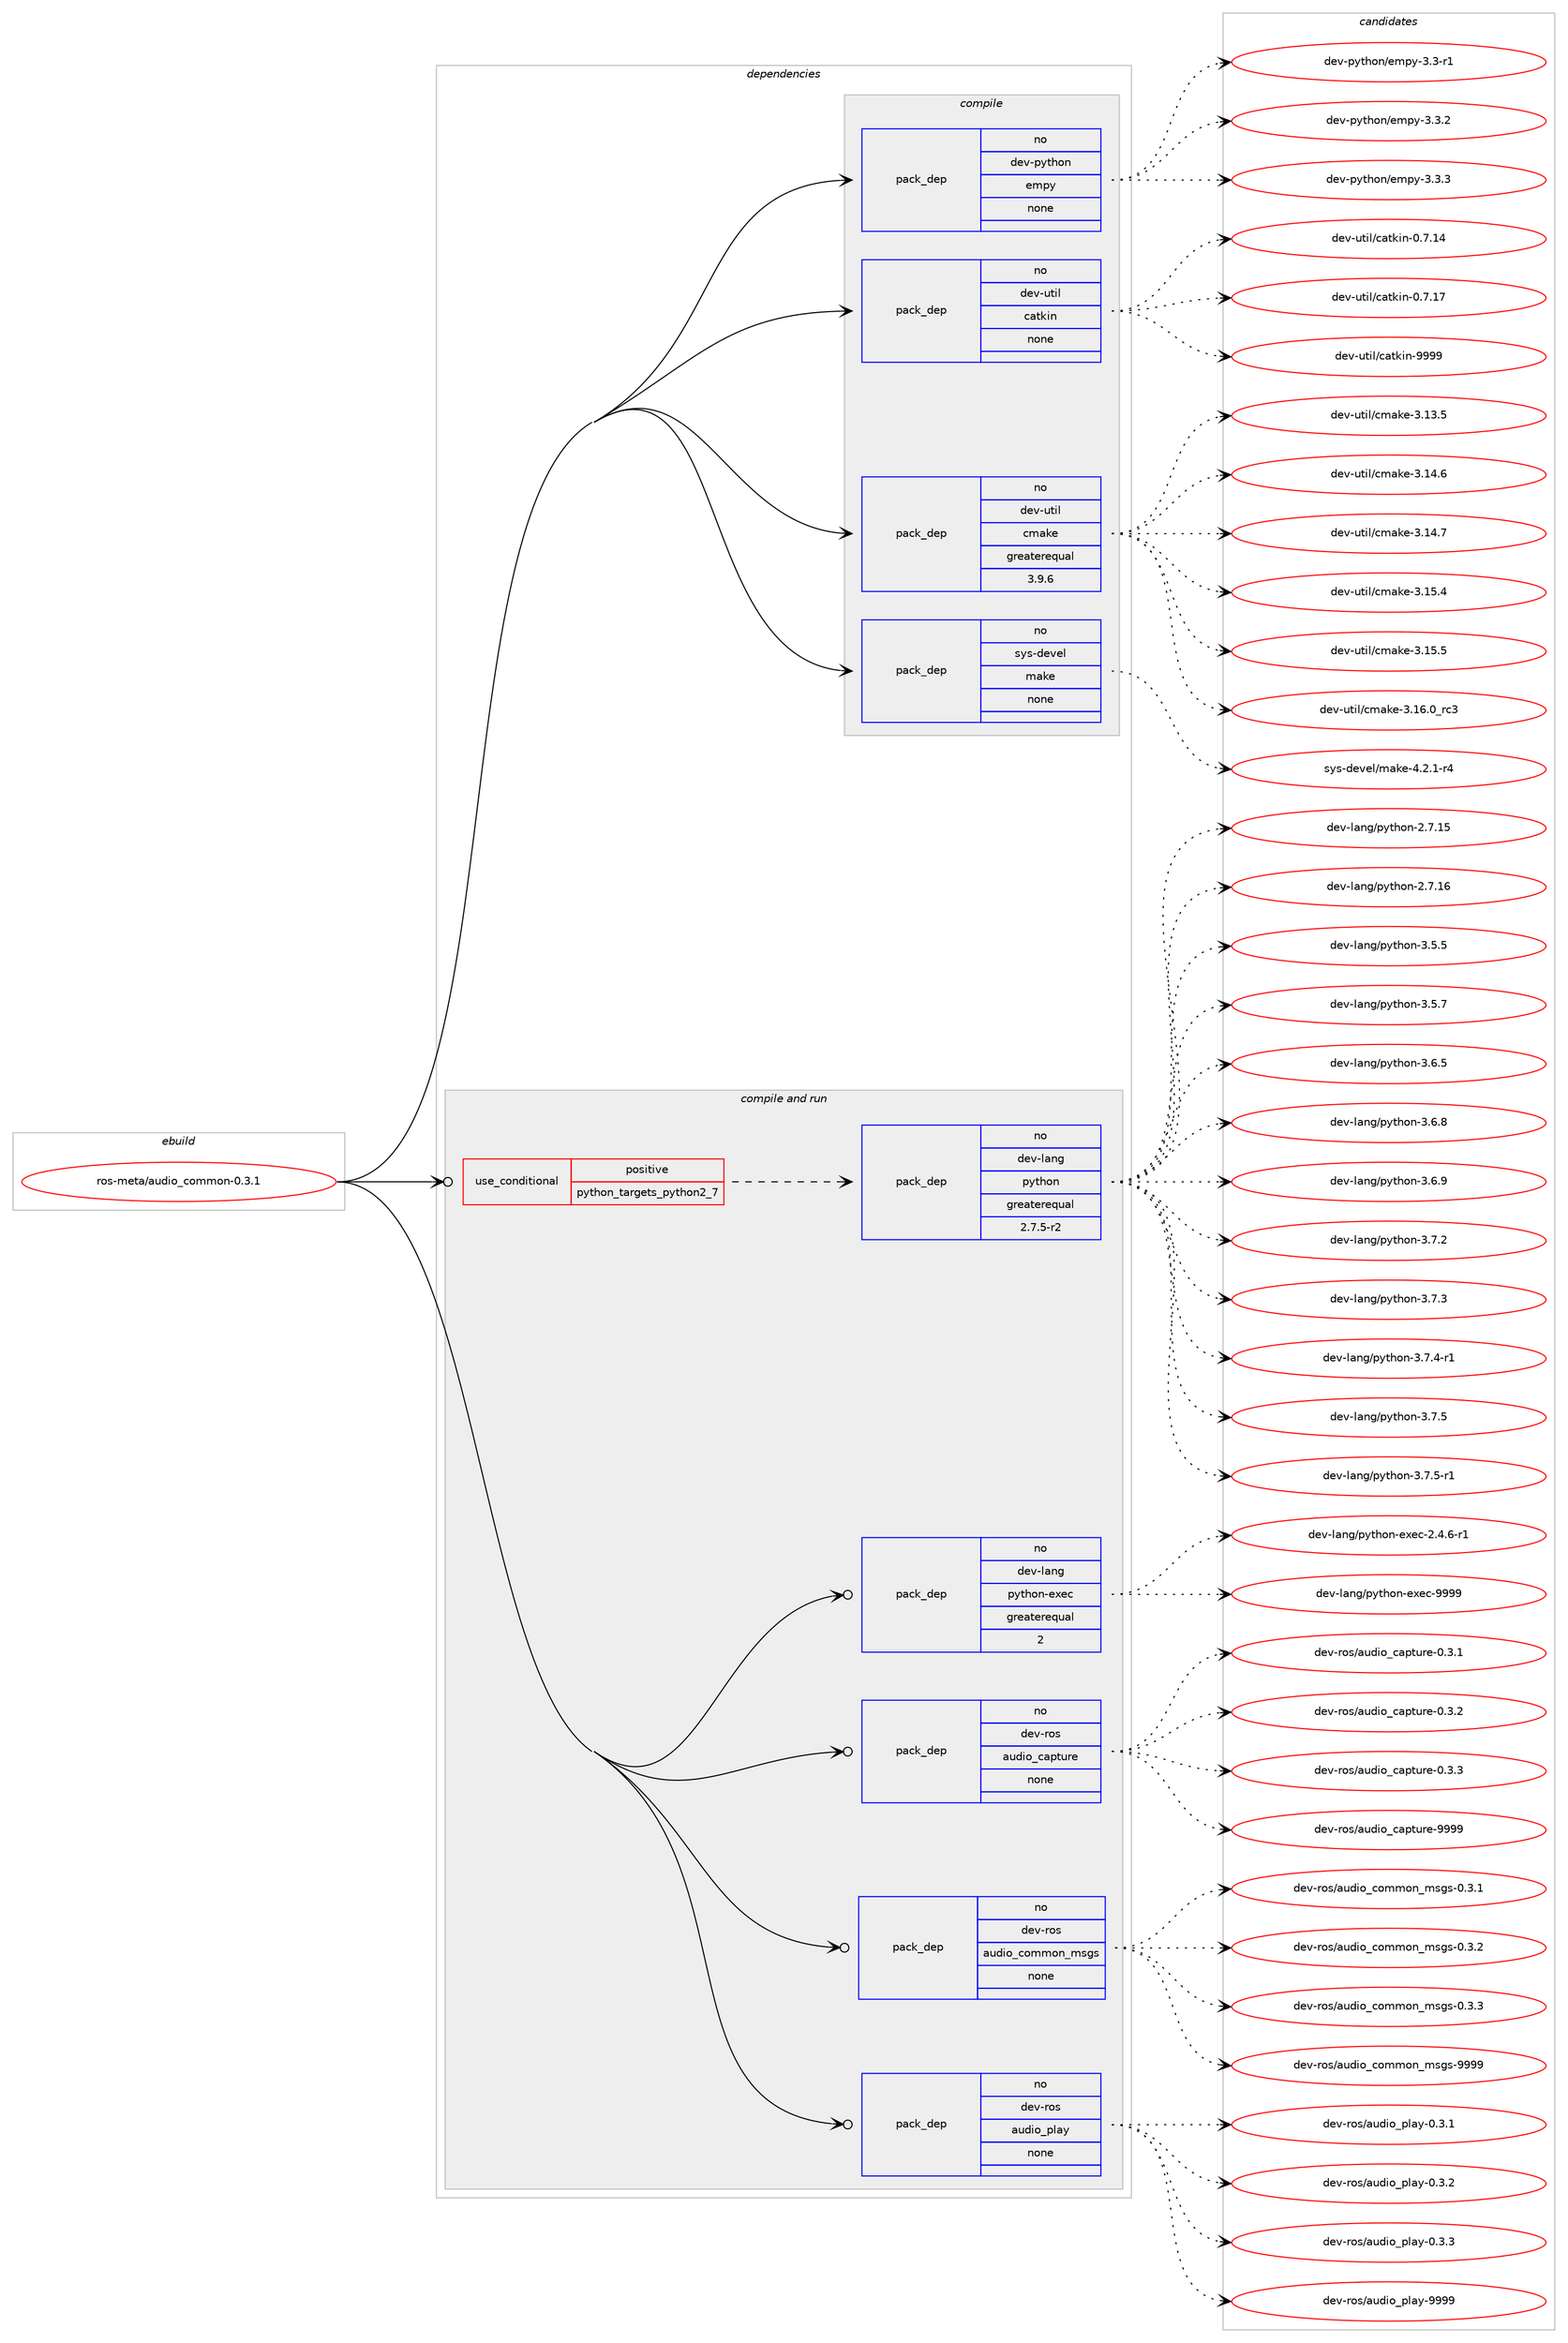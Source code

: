 digraph prolog {

# *************
# Graph options
# *************

newrank=true;
concentrate=true;
compound=true;
graph [rankdir=LR,fontname=Helvetica,fontsize=10,ranksep=1.5];#, ranksep=2.5, nodesep=0.2];
edge  [arrowhead=vee];
node  [fontname=Helvetica,fontsize=10];

# **********
# The ebuild
# **********

subgraph cluster_leftcol {
color=gray;
rank=same;
label=<<i>ebuild</i>>;
id [label="ros-meta/audio_common-0.3.1", color=red, width=4, href="../ros-meta/audio_common-0.3.1.svg"];
}

# ****************
# The dependencies
# ****************

subgraph cluster_midcol {
color=gray;
label=<<i>dependencies</i>>;
subgraph cluster_compile {
fillcolor="#eeeeee";
style=filled;
label=<<i>compile</i>>;
subgraph pack624730 {
dependency845960 [label=<<TABLE BORDER="0" CELLBORDER="1" CELLSPACING="0" CELLPADDING="4" WIDTH="220"><TR><TD ROWSPAN="6" CELLPADDING="30">pack_dep</TD></TR><TR><TD WIDTH="110">no</TD></TR><TR><TD>dev-python</TD></TR><TR><TD>empy</TD></TR><TR><TD>none</TD></TR><TR><TD></TD></TR></TABLE>>, shape=none, color=blue];
}
id:e -> dependency845960:w [weight=20,style="solid",arrowhead="vee"];
subgraph pack624731 {
dependency845961 [label=<<TABLE BORDER="0" CELLBORDER="1" CELLSPACING="0" CELLPADDING="4" WIDTH="220"><TR><TD ROWSPAN="6" CELLPADDING="30">pack_dep</TD></TR><TR><TD WIDTH="110">no</TD></TR><TR><TD>dev-util</TD></TR><TR><TD>catkin</TD></TR><TR><TD>none</TD></TR><TR><TD></TD></TR></TABLE>>, shape=none, color=blue];
}
id:e -> dependency845961:w [weight=20,style="solid",arrowhead="vee"];
subgraph pack624732 {
dependency845962 [label=<<TABLE BORDER="0" CELLBORDER="1" CELLSPACING="0" CELLPADDING="4" WIDTH="220"><TR><TD ROWSPAN="6" CELLPADDING="30">pack_dep</TD></TR><TR><TD WIDTH="110">no</TD></TR><TR><TD>dev-util</TD></TR><TR><TD>cmake</TD></TR><TR><TD>greaterequal</TD></TR><TR><TD>3.9.6</TD></TR></TABLE>>, shape=none, color=blue];
}
id:e -> dependency845962:w [weight=20,style="solid",arrowhead="vee"];
subgraph pack624733 {
dependency845963 [label=<<TABLE BORDER="0" CELLBORDER="1" CELLSPACING="0" CELLPADDING="4" WIDTH="220"><TR><TD ROWSPAN="6" CELLPADDING="30">pack_dep</TD></TR><TR><TD WIDTH="110">no</TD></TR><TR><TD>sys-devel</TD></TR><TR><TD>make</TD></TR><TR><TD>none</TD></TR><TR><TD></TD></TR></TABLE>>, shape=none, color=blue];
}
id:e -> dependency845963:w [weight=20,style="solid",arrowhead="vee"];
}
subgraph cluster_compileandrun {
fillcolor="#eeeeee";
style=filled;
label=<<i>compile and run</i>>;
subgraph cond206296 {
dependency845964 [label=<<TABLE BORDER="0" CELLBORDER="1" CELLSPACING="0" CELLPADDING="4"><TR><TD ROWSPAN="3" CELLPADDING="10">use_conditional</TD></TR><TR><TD>positive</TD></TR><TR><TD>python_targets_python2_7</TD></TR></TABLE>>, shape=none, color=red];
subgraph pack624734 {
dependency845965 [label=<<TABLE BORDER="0" CELLBORDER="1" CELLSPACING="0" CELLPADDING="4" WIDTH="220"><TR><TD ROWSPAN="6" CELLPADDING="30">pack_dep</TD></TR><TR><TD WIDTH="110">no</TD></TR><TR><TD>dev-lang</TD></TR><TR><TD>python</TD></TR><TR><TD>greaterequal</TD></TR><TR><TD>2.7.5-r2</TD></TR></TABLE>>, shape=none, color=blue];
}
dependency845964:e -> dependency845965:w [weight=20,style="dashed",arrowhead="vee"];
}
id:e -> dependency845964:w [weight=20,style="solid",arrowhead="odotvee"];
subgraph pack624735 {
dependency845966 [label=<<TABLE BORDER="0" CELLBORDER="1" CELLSPACING="0" CELLPADDING="4" WIDTH="220"><TR><TD ROWSPAN="6" CELLPADDING="30">pack_dep</TD></TR><TR><TD WIDTH="110">no</TD></TR><TR><TD>dev-lang</TD></TR><TR><TD>python-exec</TD></TR><TR><TD>greaterequal</TD></TR><TR><TD>2</TD></TR></TABLE>>, shape=none, color=blue];
}
id:e -> dependency845966:w [weight=20,style="solid",arrowhead="odotvee"];
subgraph pack624736 {
dependency845967 [label=<<TABLE BORDER="0" CELLBORDER="1" CELLSPACING="0" CELLPADDING="4" WIDTH="220"><TR><TD ROWSPAN="6" CELLPADDING="30">pack_dep</TD></TR><TR><TD WIDTH="110">no</TD></TR><TR><TD>dev-ros</TD></TR><TR><TD>audio_capture</TD></TR><TR><TD>none</TD></TR><TR><TD></TD></TR></TABLE>>, shape=none, color=blue];
}
id:e -> dependency845967:w [weight=20,style="solid",arrowhead="odotvee"];
subgraph pack624737 {
dependency845968 [label=<<TABLE BORDER="0" CELLBORDER="1" CELLSPACING="0" CELLPADDING="4" WIDTH="220"><TR><TD ROWSPAN="6" CELLPADDING="30">pack_dep</TD></TR><TR><TD WIDTH="110">no</TD></TR><TR><TD>dev-ros</TD></TR><TR><TD>audio_common_msgs</TD></TR><TR><TD>none</TD></TR><TR><TD></TD></TR></TABLE>>, shape=none, color=blue];
}
id:e -> dependency845968:w [weight=20,style="solid",arrowhead="odotvee"];
subgraph pack624738 {
dependency845969 [label=<<TABLE BORDER="0" CELLBORDER="1" CELLSPACING="0" CELLPADDING="4" WIDTH="220"><TR><TD ROWSPAN="6" CELLPADDING="30">pack_dep</TD></TR><TR><TD WIDTH="110">no</TD></TR><TR><TD>dev-ros</TD></TR><TR><TD>audio_play</TD></TR><TR><TD>none</TD></TR><TR><TD></TD></TR></TABLE>>, shape=none, color=blue];
}
id:e -> dependency845969:w [weight=20,style="solid",arrowhead="odotvee"];
}
subgraph cluster_run {
fillcolor="#eeeeee";
style=filled;
label=<<i>run</i>>;
}
}

# **************
# The candidates
# **************

subgraph cluster_choices {
rank=same;
color=gray;
label=<<i>candidates</i>>;

subgraph choice624730 {
color=black;
nodesep=1;
choice1001011184511212111610411111047101109112121455146514511449 [label="dev-python/empy-3.3-r1", color=red, width=4,href="../dev-python/empy-3.3-r1.svg"];
choice1001011184511212111610411111047101109112121455146514650 [label="dev-python/empy-3.3.2", color=red, width=4,href="../dev-python/empy-3.3.2.svg"];
choice1001011184511212111610411111047101109112121455146514651 [label="dev-python/empy-3.3.3", color=red, width=4,href="../dev-python/empy-3.3.3.svg"];
dependency845960:e -> choice1001011184511212111610411111047101109112121455146514511449:w [style=dotted,weight="100"];
dependency845960:e -> choice1001011184511212111610411111047101109112121455146514650:w [style=dotted,weight="100"];
dependency845960:e -> choice1001011184511212111610411111047101109112121455146514651:w [style=dotted,weight="100"];
}
subgraph choice624731 {
color=black;
nodesep=1;
choice1001011184511711610510847999711610710511045484655464952 [label="dev-util/catkin-0.7.14", color=red, width=4,href="../dev-util/catkin-0.7.14.svg"];
choice1001011184511711610510847999711610710511045484655464955 [label="dev-util/catkin-0.7.17", color=red, width=4,href="../dev-util/catkin-0.7.17.svg"];
choice100101118451171161051084799971161071051104557575757 [label="dev-util/catkin-9999", color=red, width=4,href="../dev-util/catkin-9999.svg"];
dependency845961:e -> choice1001011184511711610510847999711610710511045484655464952:w [style=dotted,weight="100"];
dependency845961:e -> choice1001011184511711610510847999711610710511045484655464955:w [style=dotted,weight="100"];
dependency845961:e -> choice100101118451171161051084799971161071051104557575757:w [style=dotted,weight="100"];
}
subgraph choice624732 {
color=black;
nodesep=1;
choice1001011184511711610510847991099710710145514649514653 [label="dev-util/cmake-3.13.5", color=red, width=4,href="../dev-util/cmake-3.13.5.svg"];
choice1001011184511711610510847991099710710145514649524654 [label="dev-util/cmake-3.14.6", color=red, width=4,href="../dev-util/cmake-3.14.6.svg"];
choice1001011184511711610510847991099710710145514649524655 [label="dev-util/cmake-3.14.7", color=red, width=4,href="../dev-util/cmake-3.14.7.svg"];
choice1001011184511711610510847991099710710145514649534652 [label="dev-util/cmake-3.15.4", color=red, width=4,href="../dev-util/cmake-3.15.4.svg"];
choice1001011184511711610510847991099710710145514649534653 [label="dev-util/cmake-3.15.5", color=red, width=4,href="../dev-util/cmake-3.15.5.svg"];
choice1001011184511711610510847991099710710145514649544648951149951 [label="dev-util/cmake-3.16.0_rc3", color=red, width=4,href="../dev-util/cmake-3.16.0_rc3.svg"];
dependency845962:e -> choice1001011184511711610510847991099710710145514649514653:w [style=dotted,weight="100"];
dependency845962:e -> choice1001011184511711610510847991099710710145514649524654:w [style=dotted,weight="100"];
dependency845962:e -> choice1001011184511711610510847991099710710145514649524655:w [style=dotted,weight="100"];
dependency845962:e -> choice1001011184511711610510847991099710710145514649534652:w [style=dotted,weight="100"];
dependency845962:e -> choice1001011184511711610510847991099710710145514649534653:w [style=dotted,weight="100"];
dependency845962:e -> choice1001011184511711610510847991099710710145514649544648951149951:w [style=dotted,weight="100"];
}
subgraph choice624733 {
color=black;
nodesep=1;
choice1151211154510010111810110847109971071014552465046494511452 [label="sys-devel/make-4.2.1-r4", color=red, width=4,href="../sys-devel/make-4.2.1-r4.svg"];
dependency845963:e -> choice1151211154510010111810110847109971071014552465046494511452:w [style=dotted,weight="100"];
}
subgraph choice624734 {
color=black;
nodesep=1;
choice10010111845108971101034711212111610411111045504655464953 [label="dev-lang/python-2.7.15", color=red, width=4,href="../dev-lang/python-2.7.15.svg"];
choice10010111845108971101034711212111610411111045504655464954 [label="dev-lang/python-2.7.16", color=red, width=4,href="../dev-lang/python-2.7.16.svg"];
choice100101118451089711010347112121116104111110455146534653 [label="dev-lang/python-3.5.5", color=red, width=4,href="../dev-lang/python-3.5.5.svg"];
choice100101118451089711010347112121116104111110455146534655 [label="dev-lang/python-3.5.7", color=red, width=4,href="../dev-lang/python-3.5.7.svg"];
choice100101118451089711010347112121116104111110455146544653 [label="dev-lang/python-3.6.5", color=red, width=4,href="../dev-lang/python-3.6.5.svg"];
choice100101118451089711010347112121116104111110455146544656 [label="dev-lang/python-3.6.8", color=red, width=4,href="../dev-lang/python-3.6.8.svg"];
choice100101118451089711010347112121116104111110455146544657 [label="dev-lang/python-3.6.9", color=red, width=4,href="../dev-lang/python-3.6.9.svg"];
choice100101118451089711010347112121116104111110455146554650 [label="dev-lang/python-3.7.2", color=red, width=4,href="../dev-lang/python-3.7.2.svg"];
choice100101118451089711010347112121116104111110455146554651 [label="dev-lang/python-3.7.3", color=red, width=4,href="../dev-lang/python-3.7.3.svg"];
choice1001011184510897110103471121211161041111104551465546524511449 [label="dev-lang/python-3.7.4-r1", color=red, width=4,href="../dev-lang/python-3.7.4-r1.svg"];
choice100101118451089711010347112121116104111110455146554653 [label="dev-lang/python-3.7.5", color=red, width=4,href="../dev-lang/python-3.7.5.svg"];
choice1001011184510897110103471121211161041111104551465546534511449 [label="dev-lang/python-3.7.5-r1", color=red, width=4,href="../dev-lang/python-3.7.5-r1.svg"];
dependency845965:e -> choice10010111845108971101034711212111610411111045504655464953:w [style=dotted,weight="100"];
dependency845965:e -> choice10010111845108971101034711212111610411111045504655464954:w [style=dotted,weight="100"];
dependency845965:e -> choice100101118451089711010347112121116104111110455146534653:w [style=dotted,weight="100"];
dependency845965:e -> choice100101118451089711010347112121116104111110455146534655:w [style=dotted,weight="100"];
dependency845965:e -> choice100101118451089711010347112121116104111110455146544653:w [style=dotted,weight="100"];
dependency845965:e -> choice100101118451089711010347112121116104111110455146544656:w [style=dotted,weight="100"];
dependency845965:e -> choice100101118451089711010347112121116104111110455146544657:w [style=dotted,weight="100"];
dependency845965:e -> choice100101118451089711010347112121116104111110455146554650:w [style=dotted,weight="100"];
dependency845965:e -> choice100101118451089711010347112121116104111110455146554651:w [style=dotted,weight="100"];
dependency845965:e -> choice1001011184510897110103471121211161041111104551465546524511449:w [style=dotted,weight="100"];
dependency845965:e -> choice100101118451089711010347112121116104111110455146554653:w [style=dotted,weight="100"];
dependency845965:e -> choice1001011184510897110103471121211161041111104551465546534511449:w [style=dotted,weight="100"];
}
subgraph choice624735 {
color=black;
nodesep=1;
choice10010111845108971101034711212111610411111045101120101994550465246544511449 [label="dev-lang/python-exec-2.4.6-r1", color=red, width=4,href="../dev-lang/python-exec-2.4.6-r1.svg"];
choice10010111845108971101034711212111610411111045101120101994557575757 [label="dev-lang/python-exec-9999", color=red, width=4,href="../dev-lang/python-exec-9999.svg"];
dependency845966:e -> choice10010111845108971101034711212111610411111045101120101994550465246544511449:w [style=dotted,weight="100"];
dependency845966:e -> choice10010111845108971101034711212111610411111045101120101994557575757:w [style=dotted,weight="100"];
}
subgraph choice624736 {
color=black;
nodesep=1;
choice100101118451141111154797117100105111959997112116117114101454846514649 [label="dev-ros/audio_capture-0.3.1", color=red, width=4,href="../dev-ros/audio_capture-0.3.1.svg"];
choice100101118451141111154797117100105111959997112116117114101454846514650 [label="dev-ros/audio_capture-0.3.2", color=red, width=4,href="../dev-ros/audio_capture-0.3.2.svg"];
choice100101118451141111154797117100105111959997112116117114101454846514651 [label="dev-ros/audio_capture-0.3.3", color=red, width=4,href="../dev-ros/audio_capture-0.3.3.svg"];
choice1001011184511411111547971171001051119599971121161171141014557575757 [label="dev-ros/audio_capture-9999", color=red, width=4,href="../dev-ros/audio_capture-9999.svg"];
dependency845967:e -> choice100101118451141111154797117100105111959997112116117114101454846514649:w [style=dotted,weight="100"];
dependency845967:e -> choice100101118451141111154797117100105111959997112116117114101454846514650:w [style=dotted,weight="100"];
dependency845967:e -> choice100101118451141111154797117100105111959997112116117114101454846514651:w [style=dotted,weight="100"];
dependency845967:e -> choice1001011184511411111547971171001051119599971121161171141014557575757:w [style=dotted,weight="100"];
}
subgraph choice624737 {
color=black;
nodesep=1;
choice100101118451141111154797117100105111959911110910911111095109115103115454846514649 [label="dev-ros/audio_common_msgs-0.3.1", color=red, width=4,href="../dev-ros/audio_common_msgs-0.3.1.svg"];
choice100101118451141111154797117100105111959911110910911111095109115103115454846514650 [label="dev-ros/audio_common_msgs-0.3.2", color=red, width=4,href="../dev-ros/audio_common_msgs-0.3.2.svg"];
choice100101118451141111154797117100105111959911110910911111095109115103115454846514651 [label="dev-ros/audio_common_msgs-0.3.3", color=red, width=4,href="../dev-ros/audio_common_msgs-0.3.3.svg"];
choice1001011184511411111547971171001051119599111109109111110951091151031154557575757 [label="dev-ros/audio_common_msgs-9999", color=red, width=4,href="../dev-ros/audio_common_msgs-9999.svg"];
dependency845968:e -> choice100101118451141111154797117100105111959911110910911111095109115103115454846514649:w [style=dotted,weight="100"];
dependency845968:e -> choice100101118451141111154797117100105111959911110910911111095109115103115454846514650:w [style=dotted,weight="100"];
dependency845968:e -> choice100101118451141111154797117100105111959911110910911111095109115103115454846514651:w [style=dotted,weight="100"];
dependency845968:e -> choice1001011184511411111547971171001051119599111109109111110951091151031154557575757:w [style=dotted,weight="100"];
}
subgraph choice624738 {
color=black;
nodesep=1;
choice1001011184511411111547971171001051119511210897121454846514649 [label="dev-ros/audio_play-0.3.1", color=red, width=4,href="../dev-ros/audio_play-0.3.1.svg"];
choice1001011184511411111547971171001051119511210897121454846514650 [label="dev-ros/audio_play-0.3.2", color=red, width=4,href="../dev-ros/audio_play-0.3.2.svg"];
choice1001011184511411111547971171001051119511210897121454846514651 [label="dev-ros/audio_play-0.3.3", color=red, width=4,href="../dev-ros/audio_play-0.3.3.svg"];
choice10010111845114111115479711710010511195112108971214557575757 [label="dev-ros/audio_play-9999", color=red, width=4,href="../dev-ros/audio_play-9999.svg"];
dependency845969:e -> choice1001011184511411111547971171001051119511210897121454846514649:w [style=dotted,weight="100"];
dependency845969:e -> choice1001011184511411111547971171001051119511210897121454846514650:w [style=dotted,weight="100"];
dependency845969:e -> choice1001011184511411111547971171001051119511210897121454846514651:w [style=dotted,weight="100"];
dependency845969:e -> choice10010111845114111115479711710010511195112108971214557575757:w [style=dotted,weight="100"];
}
}

}
